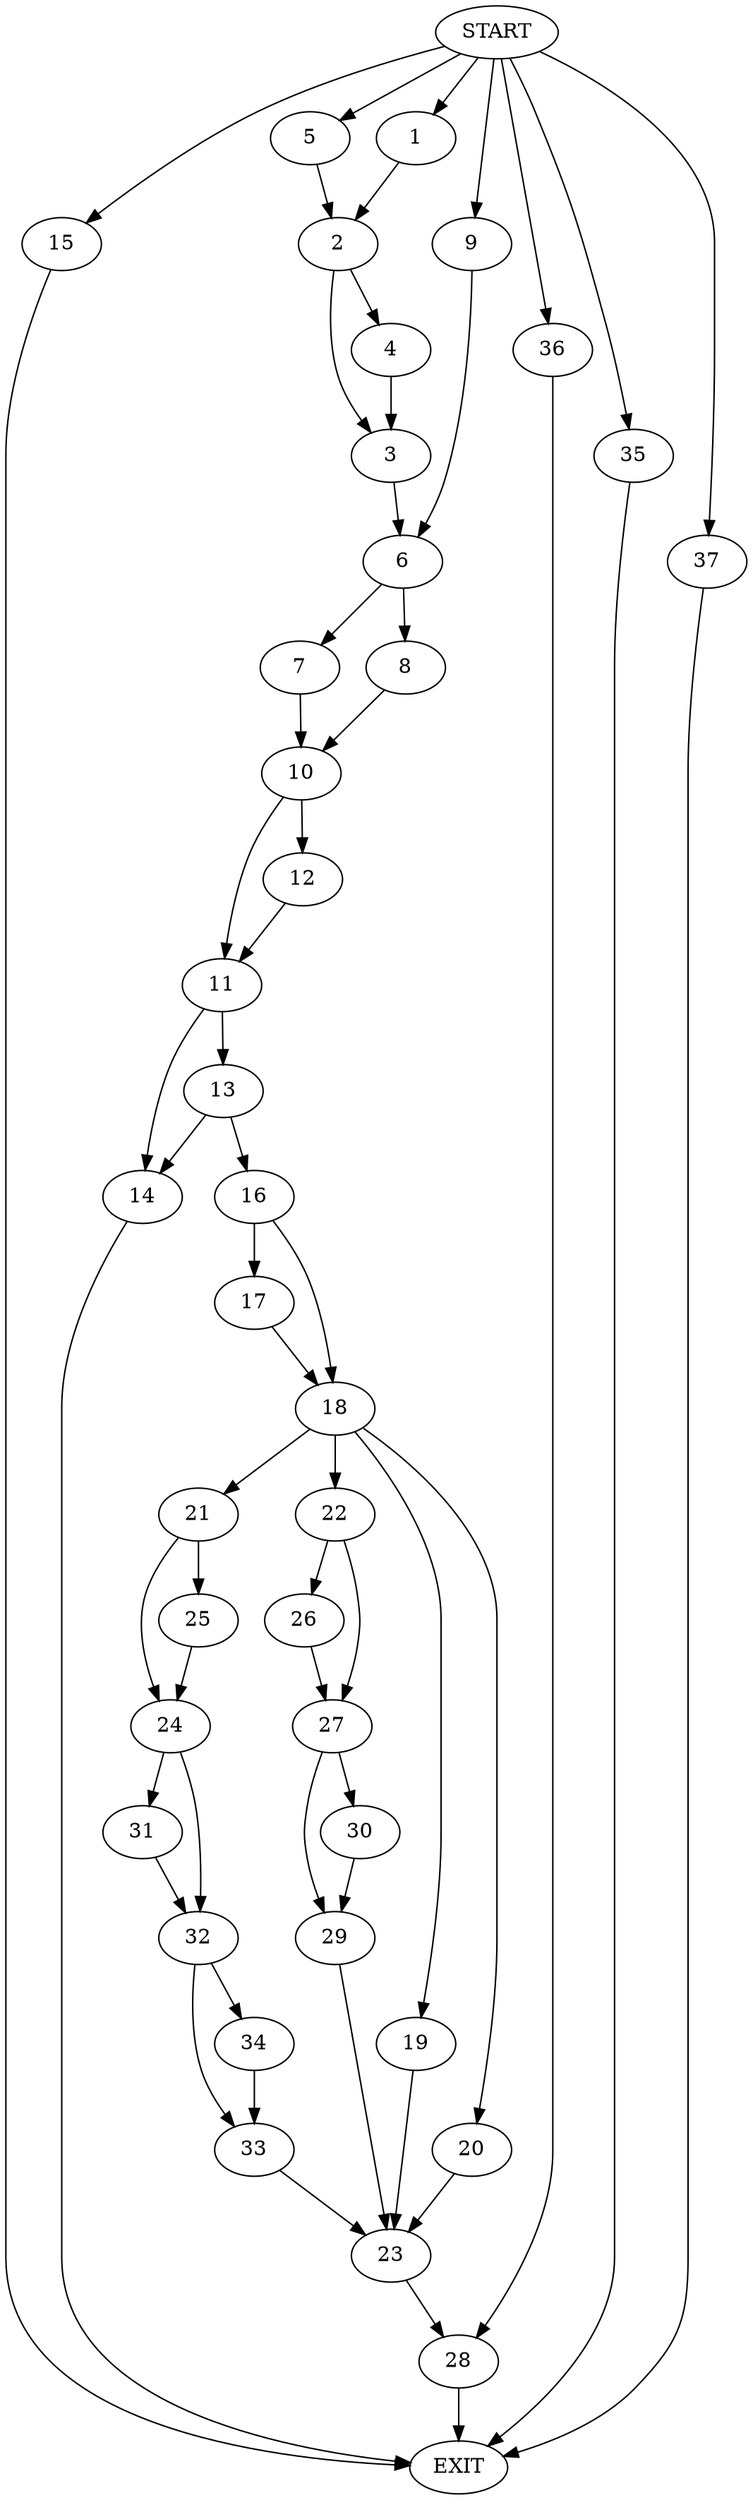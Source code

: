 digraph {
0 [label="START"]
38 [label="EXIT"]
0 -> 1
1 -> 2
2 -> 3
2 -> 4
0 -> 5
5 -> 2
4 -> 3
3 -> 6
6 -> 7
6 -> 8
0 -> 9
9 -> 6
8 -> 10
7 -> 10
10 -> 11
10 -> 12
12 -> 11
11 -> 13
11 -> 14
0 -> 15
15 -> 38
14 -> 38
13 -> 16
13 -> 14
16 -> 17
16 -> 18
17 -> 18
18 -> 19
18 -> 20
18 -> 21
18 -> 22
19 -> 23
21 -> 24
21 -> 25
22 -> 26
22 -> 27
20 -> 23
23 -> 28
27 -> 29
27 -> 30
26 -> 27
29 -> 23
30 -> 29
24 -> 31
24 -> 32
25 -> 24
31 -> 32
32 -> 33
32 -> 34
34 -> 33
33 -> 23
0 -> 35
35 -> 38
28 -> 38
0 -> 36
36 -> 28
0 -> 37
37 -> 38
}
